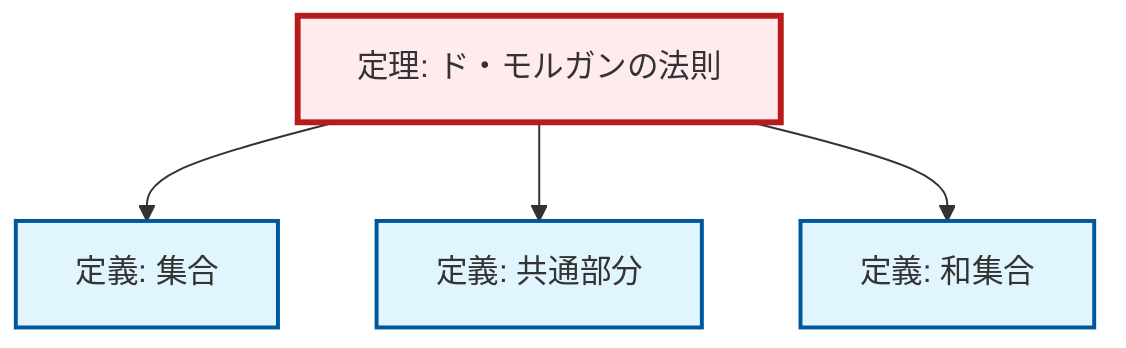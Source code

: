 graph TD
    classDef definition fill:#e1f5fe,stroke:#01579b,stroke-width:2px
    classDef theorem fill:#f3e5f5,stroke:#4a148c,stroke-width:2px
    classDef axiom fill:#fff3e0,stroke:#e65100,stroke-width:2px
    classDef example fill:#e8f5e9,stroke:#1b5e20,stroke-width:2px
    classDef current fill:#ffebee,stroke:#b71c1c,stroke-width:3px
    thm-de-morgan["定理: ド・モルガンの法則"]:::theorem
    def-union["定義: 和集合"]:::definition
    def-set["定義: 集合"]:::definition
    def-intersection["定義: 共通部分"]:::definition
    thm-de-morgan --> def-set
    thm-de-morgan --> def-intersection
    thm-de-morgan --> def-union
    class thm-de-morgan current